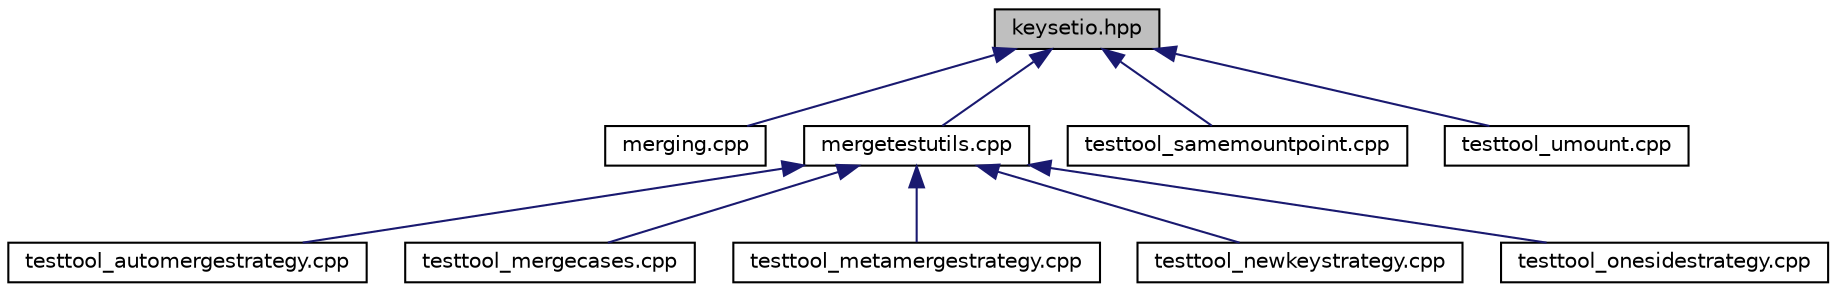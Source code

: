 digraph "keysetio.hpp"
{
  edge [fontname="Helvetica",fontsize="10",labelfontname="Helvetica",labelfontsize="10"];
  node [fontname="Helvetica",fontsize="10",shape=record];
  Node13 [label="keysetio.hpp",height=0.2,width=0.4,color="black", fillcolor="grey75", style="filled", fontcolor="black"];
  Node13 -> Node14 [dir="back",color="midnightblue",fontsize="10",style="solid",fontname="Helvetica"];
  Node14 [label="merging.cpp",height=0.2,width=0.4,color="black", fillcolor="white", style="filled",URL="$merging_8cpp.html"];
  Node13 -> Node15 [dir="back",color="midnightblue",fontsize="10",style="solid",fontname="Helvetica"];
  Node15 [label="mergetestutils.cpp",height=0.2,width=0.4,color="black", fillcolor="white", style="filled",URL="$mergetestutils_8cpp.html",tooltip="Implements a helper class for merge related tests. "];
  Node15 -> Node16 [dir="back",color="midnightblue",fontsize="10",style="solid",fontname="Helvetica"];
  Node16 [label="testtool_automergestrategy.cpp",height=0.2,width=0.4,color="black", fillcolor="white", style="filled",URL="$testtool__automergestrategy_8cpp.html",tooltip="Tests for the AutoMergeStrategy. "];
  Node15 -> Node17 [dir="back",color="midnightblue",fontsize="10",style="solid",fontname="Helvetica"];
  Node17 [label="testtool_mergecases.cpp",height=0.2,width=0.4,color="black", fillcolor="white", style="filled",URL="$testtool__mergecases_8cpp.html",tooltip="Tests for the ThreeWayMerge. "];
  Node15 -> Node18 [dir="back",color="midnightblue",fontsize="10",style="solid",fontname="Helvetica"];
  Node18 [label="testtool_metamergestrategy.cpp",height=0.2,width=0.4,color="black", fillcolor="white", style="filled",URL="$testtool__metamergestrategy_8cpp.html",tooltip="Tests for the MetaMergeStrategy. "];
  Node15 -> Node19 [dir="back",color="midnightblue",fontsize="10",style="solid",fontname="Helvetica"];
  Node19 [label="testtool_newkeystrategy.cpp",height=0.2,width=0.4,color="black", fillcolor="white", style="filled",URL="$testtool__newkeystrategy_8cpp.html",tooltip="Tests for the NewKeyStrategy. "];
  Node15 -> Node20 [dir="back",color="midnightblue",fontsize="10",style="solid",fontname="Helvetica"];
  Node20 [label="testtool_onesidestrategy.cpp",height=0.2,width=0.4,color="black", fillcolor="white", style="filled",URL="$testtool__onesidestrategy_8cpp.html",tooltip="Tests for the OneSideStrategy. "];
  Node13 -> Node21 [dir="back",color="midnightblue",fontsize="10",style="solid",fontname="Helvetica"];
  Node21 [label="testtool_samemountpoint.cpp",height=0.2,width=0.4,color="black", fillcolor="white", style="filled",URL="$testtool__samemountpoint_8cpp.html",tooltip="Tests for the Backend class. "];
  Node13 -> Node22 [dir="back",color="midnightblue",fontsize="10",style="solid",fontname="Helvetica"];
  Node22 [label="testtool_umount.cpp",height=0.2,width=0.4,color="black", fillcolor="white", style="filled",URL="$testtool__umount_8cpp.html",tooltip="Tests for the umount. "];
}
